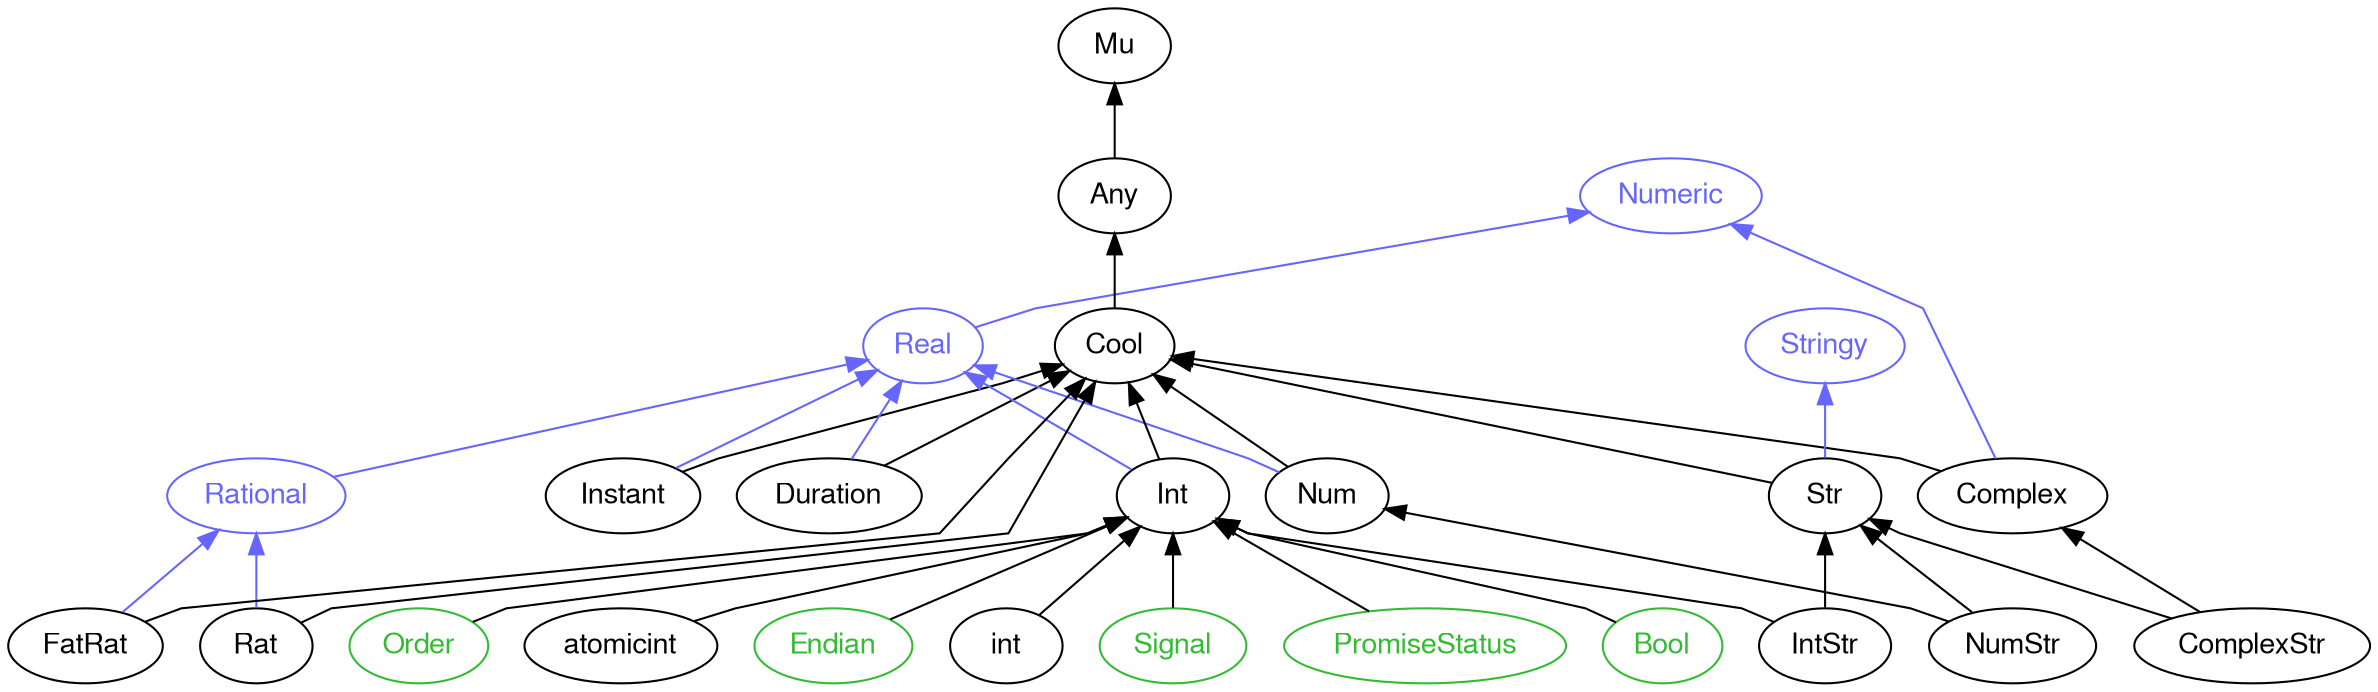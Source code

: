 digraph "perl6-type-graph" {
    rankdir=BT;
    splines=polyline;
    overlap=false; 
    // Types
    "Numeric" [color="#6666FF", fontcolor="#6666FF", href="/type/Numeric", fontname="FreeSans"];
    "Real" [color="#6666FF", fontcolor="#6666FF", href="/type/Real", fontname="FreeSans"];
    "Mu" [color="#000000", fontcolor="#000000", href="/type/Mu", fontname="FreeSans"];
    "Any" [color="#000000", fontcolor="#000000", href="/type/Any", fontname="FreeSans"];
    "Cool" [color="#000000", fontcolor="#000000", href="/type/Cool", fontname="FreeSans"];
    "Complex" [color="#000000", fontcolor="#000000", href="/type/Complex", fontname="FreeSans"];
    "Stringy" [color="#6666FF", fontcolor="#6666FF", href="/type/Stringy", fontname="FreeSans"];
    "Str" [color="#000000", fontcolor="#000000", href="/type/Str", fontname="FreeSans"];
    "ComplexStr" [color="#000000", fontcolor="#000000", href="/type/ComplexStr", fontname="FreeSans"];
    "Instant" [color="#000000", fontcolor="#000000", href="/type/Instant", fontname="FreeSans"];
    "Rational" [color="#6666FF", fontcolor="#6666FF", href="/type/Rational", fontname="FreeSans"];
    "Duration" [color="#000000", fontcolor="#000000", href="/type/Duration", fontname="FreeSans"];
    "Num" [color="#000000", fontcolor="#000000", href="/type/Num", fontname="FreeSans"];
    "Int" [color="#000000", fontcolor="#000000", href="/type/Int", fontname="FreeSans"];
    "NumStr" [color="#000000", fontcolor="#000000", href="/type/NumStr", fontname="FreeSans"];
    "Endian" [color="#33BB33", fontcolor="#33BB33", href="/type/Endian", fontname="FreeSans"];
    "int" [color="#000000", fontcolor="#000000", href="/type/int", fontname="FreeSans"];
    "Signal" [color="#33BB33", fontcolor="#33BB33", href="/type/Signal", fontname="FreeSans"];
    "IntStr" [color="#000000", fontcolor="#000000", href="/type/IntStr", fontname="FreeSans"];
    "PromiseStatus" [color="#33BB33", fontcolor="#33BB33", href="/type/PromiseStatus", fontname="FreeSans"];
    "Bool" [color="#33BB33", fontcolor="#33BB33", href="/type/Bool", fontname="FreeSans"];
    "Order" [color="#33BB33", fontcolor="#33BB33", href="/type/Order", fontname="FreeSans"];
    "atomicint" [color="#000000", fontcolor="#000000", href="/type/atomicint", fontname="FreeSans"];
    "Rat" [color="#000000", fontcolor="#000000", href="/type/Rat", fontname="FreeSans"];
    "FatRat" [color="#000000", fontcolor="#000000", href="/type/FatRat", fontname="FreeSans"];

    // Superclasses
    "Any" -> "Mu" [color="#000000"];
    "Cool" -> "Any" [color="#000000"];
    "Complex" -> "Cool" [color="#000000"];
    "Str" -> "Cool" [color="#000000"];
    "ComplexStr" -> "Complex" [color="#000000"];
    "ComplexStr" -> "Str" [color="#000000"];
    "Instant" -> "Cool" [color="#000000"];
    "Duration" -> "Cool" [color="#000000"];
    "Num" -> "Cool" [color="#000000"];
    "Int" -> "Cool" [color="#000000"];
    "NumStr" -> "Num" [color="#000000"];
    "NumStr" -> "Str" [color="#000000"];
    "Endian" -> "Int" [color="#000000"];
    "int" -> "Int" [color="#000000"];
    "Signal" -> "Int" [color="#000000"];
    "IntStr" -> "Int" [color="#000000"];
    "IntStr" -> "Str" [color="#000000"];
    "PromiseStatus" -> "Int" [color="#000000"];
    "Bool" -> "Int" [color="#000000"];
    "Order" -> "Int" [color="#000000"];
    "atomicint" -> "Int" [color="#000000"];
    "Rat" -> "Cool" [color="#000000"];
    "FatRat" -> "Cool" [color="#000000"];

    // Roles
    "Real" -> "Numeric" [color="#6666FF"];
    "Complex" -> "Numeric" [color="#6666FF"];
    "Str" -> "Stringy" [color="#6666FF"];
    "Instant" -> "Real" [color="#6666FF"];
    "Rational" -> "Real" [color="#6666FF"];
    "Duration" -> "Real" [color="#6666FF"];
    "Num" -> "Real" [color="#6666FF"];
    "Int" -> "Real" [color="#6666FF"];
    "Rat" -> "Rational" [color="#6666FF"];
    "FatRat" -> "Rational" [color="#6666FF"];
}
